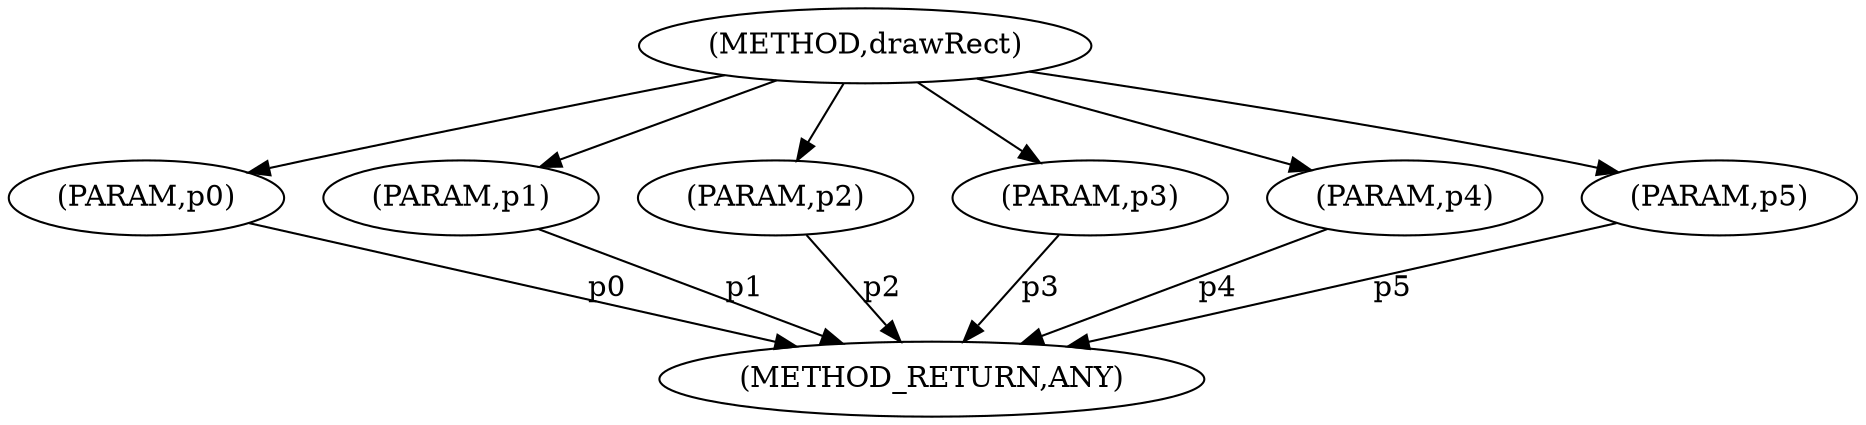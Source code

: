 digraph "drawRect" {  
"565" [label = <(METHOD,drawRect)> ]
"573" [label = <(METHOD_RETURN,ANY)> ]
"566" [label = <(PARAM,p0)> ]
"567" [label = <(PARAM,p1)> ]
"568" [label = <(PARAM,p2)> ]
"569" [label = <(PARAM,p3)> ]
"570" [label = <(PARAM,p4)> ]
"571" [label = <(PARAM,p5)> ]
  "566" -> "573"  [ label = "p0"] 
  "567" -> "573"  [ label = "p1"] 
  "568" -> "573"  [ label = "p2"] 
  "569" -> "573"  [ label = "p3"] 
  "570" -> "573"  [ label = "p4"] 
  "571" -> "573"  [ label = "p5"] 
  "565" -> "566" 
  "565" -> "567" 
  "565" -> "568" 
  "565" -> "569" 
  "565" -> "570" 
  "565" -> "571" 
}

